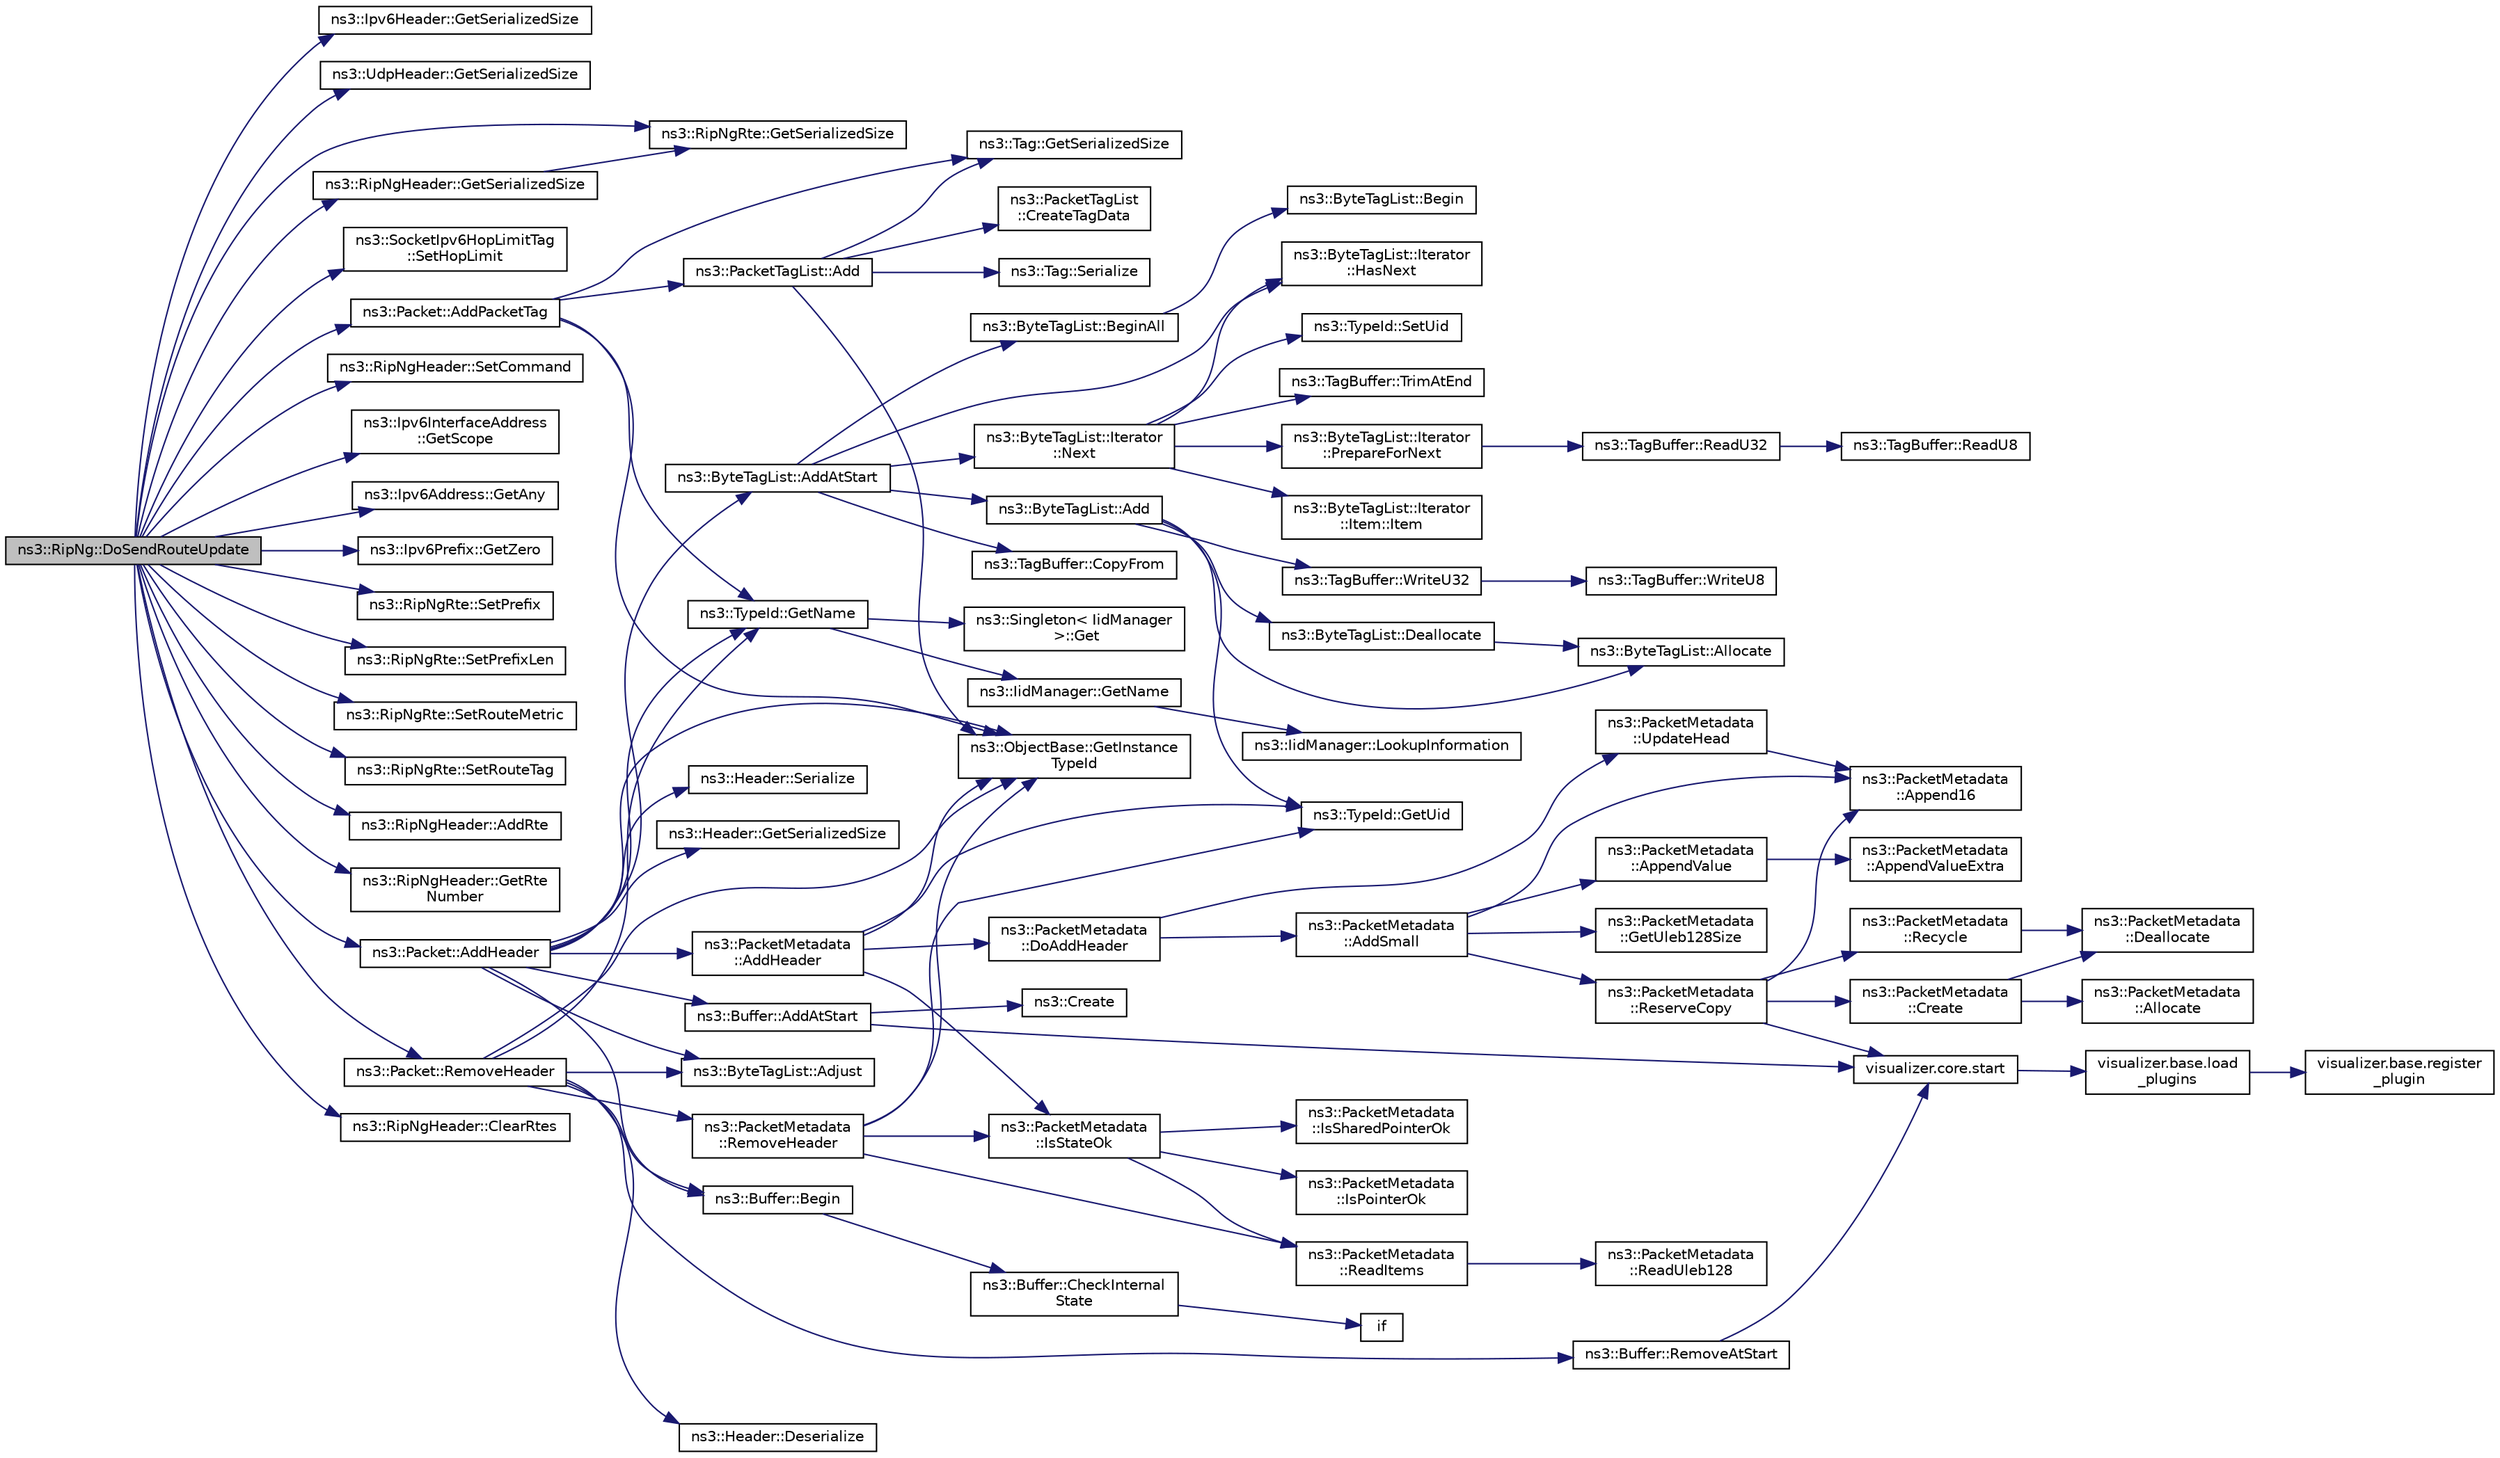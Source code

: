 digraph "ns3::RipNg::DoSendRouteUpdate"
{
  edge [fontname="Helvetica",fontsize="10",labelfontname="Helvetica",labelfontsize="10"];
  node [fontname="Helvetica",fontsize="10",shape=record];
  rankdir="LR";
  Node1 [label="ns3::RipNg::DoSendRouteUpdate",height=0.2,width=0.4,color="black", fillcolor="grey75", style="filled", fontcolor="black"];
  Node1 -> Node2 [color="midnightblue",fontsize="10",style="solid"];
  Node2 [label="ns3::Ipv6Header::GetSerializedSize",height=0.2,width=0.4,color="black", fillcolor="white", style="filled",URL="$d8/d5d/classns3_1_1Ipv6Header.html#a4a0464cd471e0a3923470255af25ddeb",tooltip="Get the serialized size of the packet. "];
  Node1 -> Node3 [color="midnightblue",fontsize="10",style="solid"];
  Node3 [label="ns3::UdpHeader::GetSerializedSize",height=0.2,width=0.4,color="black", fillcolor="white", style="filled",URL="$d3/dc4/classns3_1_1UdpHeader.html#a1546301b5c5d2f77045011f44b870cd3"];
  Node1 -> Node4 [color="midnightblue",fontsize="10",style="solid"];
  Node4 [label="ns3::RipNgHeader::GetSerializedSize",height=0.2,width=0.4,color="black", fillcolor="white", style="filled",URL="$d8/d03/classns3_1_1RipNgHeader.html#a2cfa886dd98ee0018de0391bde12d8a3",tooltip="Get the serialized size of the packet. "];
  Node4 -> Node5 [color="midnightblue",fontsize="10",style="solid"];
  Node5 [label="ns3::RipNgRte::GetSerializedSize",height=0.2,width=0.4,color="black", fillcolor="white", style="filled",URL="$d1/ded/classns3_1_1RipNgRte.html#a897036cc454ec611284d40332b732103",tooltip="Get the serialized size of the packet. "];
  Node1 -> Node5 [color="midnightblue",fontsize="10",style="solid"];
  Node1 -> Node6 [color="midnightblue",fontsize="10",style="solid"];
  Node6 [label="ns3::SocketIpv6HopLimitTag\l::SetHopLimit",height=0.2,width=0.4,color="black", fillcolor="white", style="filled",URL="$d4/d48/classns3_1_1SocketIpv6HopLimitTag.html#a788df60ac4c987e997e15ba8cb691b60",tooltip="Set the tag&#39;s Hop Limit. "];
  Node1 -> Node7 [color="midnightblue",fontsize="10",style="solid"];
  Node7 [label="ns3::Packet::AddPacketTag",height=0.2,width=0.4,color="black", fillcolor="white", style="filled",URL="$dd/d7a/classns3_1_1Packet.html#a7400b8655852f5271c5957250d0141af",tooltip="Add a packet tag. "];
  Node7 -> Node8 [color="midnightblue",fontsize="10",style="solid"];
  Node8 [label="ns3::ObjectBase::GetInstance\lTypeId",height=0.2,width=0.4,color="black", fillcolor="white", style="filled",URL="$d2/dac/classns3_1_1ObjectBase.html#abe5b43a6f5b99a92a4c3122db31f06fb"];
  Node7 -> Node9 [color="midnightblue",fontsize="10",style="solid"];
  Node9 [label="ns3::TypeId::GetName",height=0.2,width=0.4,color="black", fillcolor="white", style="filled",URL="$d6/d11/classns3_1_1TypeId.html#aa3c41c79ae428b3cb396a9c6bb3ef314"];
  Node9 -> Node10 [color="midnightblue",fontsize="10",style="solid"];
  Node10 [label="ns3::Singleton\< IidManager\l \>::Get",height=0.2,width=0.4,color="black", fillcolor="white", style="filled",URL="$d8/d77/classns3_1_1Singleton.html#a80a2cd3c25a27ea72add7a9f7a141ffa"];
  Node9 -> Node11 [color="midnightblue",fontsize="10",style="solid"];
  Node11 [label="ns3::IidManager::GetName",height=0.2,width=0.4,color="black", fillcolor="white", style="filled",URL="$d4/d1c/classns3_1_1IidManager.html#a5d68d0f0f44594dcdec239dbdb5bf53c"];
  Node11 -> Node12 [color="midnightblue",fontsize="10",style="solid"];
  Node12 [label="ns3::IidManager::LookupInformation",height=0.2,width=0.4,color="black", fillcolor="white", style="filled",URL="$d4/d1c/classns3_1_1IidManager.html#a6b1f4ba2815dba27a377e8a8db2384cf"];
  Node7 -> Node13 [color="midnightblue",fontsize="10",style="solid"];
  Node13 [label="ns3::Tag::GetSerializedSize",height=0.2,width=0.4,color="black", fillcolor="white", style="filled",URL="$d0/d79/classns3_1_1Tag.html#a01c8efdea943fd8cce2ef5d4d67eefa6"];
  Node7 -> Node14 [color="midnightblue",fontsize="10",style="solid"];
  Node14 [label="ns3::PacketTagList::Add",height=0.2,width=0.4,color="black", fillcolor="white", style="filled",URL="$dd/d19/classns3_1_1PacketTagList.html#a37f008b6f336f3ac6232d558b93e8a6e"];
  Node14 -> Node8 [color="midnightblue",fontsize="10",style="solid"];
  Node14 -> Node15 [color="midnightblue",fontsize="10",style="solid"];
  Node15 [label="ns3::PacketTagList\l::CreateTagData",height=0.2,width=0.4,color="black", fillcolor="white", style="filled",URL="$dd/d19/classns3_1_1PacketTagList.html#abfab9cfb3a21336e2f7962cc51fcff94"];
  Node14 -> Node13 [color="midnightblue",fontsize="10",style="solid"];
  Node14 -> Node16 [color="midnightblue",fontsize="10",style="solid"];
  Node16 [label="ns3::Tag::Serialize",height=0.2,width=0.4,color="black", fillcolor="white", style="filled",URL="$d0/d79/classns3_1_1Tag.html#ac9aa7c4f923da5d2c82de94690101dc3"];
  Node1 -> Node17 [color="midnightblue",fontsize="10",style="solid"];
  Node17 [label="ns3::RipNgHeader::SetCommand",height=0.2,width=0.4,color="black", fillcolor="white", style="filled",URL="$d8/d03/classns3_1_1RipNgHeader.html#a3960f8da70fe2d21b867770b8a47b2cc",tooltip="Set the command. "];
  Node1 -> Node18 [color="midnightblue",fontsize="10",style="solid"];
  Node18 [label="ns3::Ipv6InterfaceAddress\l::GetScope",height=0.2,width=0.4,color="black", fillcolor="white", style="filled",URL="$dc/d62/classns3_1_1Ipv6InterfaceAddress.html#a514900e73eaab49a5b3c9962fa4eefde",tooltip="Get address scope. "];
  Node1 -> Node19 [color="midnightblue",fontsize="10",style="solid"];
  Node19 [label="ns3::Ipv6Address::GetAny",height=0.2,width=0.4,color="black", fillcolor="white", style="filled",URL="$d5/de6/classns3_1_1Ipv6Address.html#a2783e8badfc98c8b0a8508bba6e1b91e",tooltip="Get the \"any\" (::) Ipv6Address. "];
  Node1 -> Node20 [color="midnightblue",fontsize="10",style="solid"];
  Node20 [label="ns3::Ipv6Prefix::GetZero",height=0.2,width=0.4,color="black", fillcolor="white", style="filled",URL="$dd/d0a/classns3_1_1Ipv6Prefix.html#ab32d2dbadcd8fa048ff296cb0a0e34ff",tooltip="Get the zero prefix ( /0). "];
  Node1 -> Node21 [color="midnightblue",fontsize="10",style="solid"];
  Node21 [label="ns3::RipNgRte::SetPrefix",height=0.2,width=0.4,color="black", fillcolor="white", style="filled",URL="$d1/ded/classns3_1_1RipNgRte.html#a405f3033dbdf82b9ac169d9894b01c5e",tooltip="Set the prefix. "];
  Node1 -> Node22 [color="midnightblue",fontsize="10",style="solid"];
  Node22 [label="ns3::RipNgRte::SetPrefixLen",height=0.2,width=0.4,color="black", fillcolor="white", style="filled",URL="$d1/ded/classns3_1_1RipNgRte.html#a65d28fd1e776d13560da86d7a01f59a5",tooltip="Set the prefix length. "];
  Node1 -> Node23 [color="midnightblue",fontsize="10",style="solid"];
  Node23 [label="ns3::RipNgRte::SetRouteMetric",height=0.2,width=0.4,color="black", fillcolor="white", style="filled",URL="$d1/ded/classns3_1_1RipNgRte.html#a7e3642309fa1f99ba7b99bf646e32dd8",tooltip="Set the route metric. "];
  Node1 -> Node24 [color="midnightblue",fontsize="10",style="solid"];
  Node24 [label="ns3::RipNgRte::SetRouteTag",height=0.2,width=0.4,color="black", fillcolor="white", style="filled",URL="$d1/ded/classns3_1_1RipNgRte.html#afb05e3f3cc1f2ce458f5c05474bff0b5",tooltip="Set the route tag. "];
  Node1 -> Node25 [color="midnightblue",fontsize="10",style="solid"];
  Node25 [label="ns3::RipNgHeader::AddRte",height=0.2,width=0.4,color="black", fillcolor="white", style="filled",URL="$d8/d03/classns3_1_1RipNgHeader.html#aff4addcf8979f24166e07c5c85547e3c",tooltip="Add a RTE to the message. "];
  Node1 -> Node26 [color="midnightblue",fontsize="10",style="solid"];
  Node26 [label="ns3::RipNgHeader::GetRte\lNumber",height=0.2,width=0.4,color="black", fillcolor="white", style="filled",URL="$d8/d03/classns3_1_1RipNgHeader.html#ae581ed086afcff1eb9d2ae9b9d581b3a",tooltip="Get the number of RTE included in the message. "];
  Node1 -> Node27 [color="midnightblue",fontsize="10",style="solid"];
  Node27 [label="ns3::Packet::AddHeader",height=0.2,width=0.4,color="black", fillcolor="white", style="filled",URL="$dd/d7a/classns3_1_1Packet.html#a465108c595a0bc592095cbcab1832ed8",tooltip="Add header to this packet. "];
  Node27 -> Node28 [color="midnightblue",fontsize="10",style="solid"];
  Node28 [label="ns3::Header::GetSerializedSize",height=0.2,width=0.4,color="black", fillcolor="white", style="filled",URL="$d6/dae/classns3_1_1Header.html#a6ef0497eabc1b1fb0ad42738eb73f934"];
  Node27 -> Node8 [color="midnightblue",fontsize="10",style="solid"];
  Node27 -> Node9 [color="midnightblue",fontsize="10",style="solid"];
  Node27 -> Node29 [color="midnightblue",fontsize="10",style="solid"];
  Node29 [label="ns3::Buffer::AddAtStart",height=0.2,width=0.4,color="black", fillcolor="white", style="filled",URL="$da/d85/classns3_1_1Buffer.html#a8abd8164c3671d3dadc98fc66fade7b1"];
  Node29 -> Node30 [color="midnightblue",fontsize="10",style="solid"];
  Node30 [label="visualizer.core.start",height=0.2,width=0.4,color="black", fillcolor="white", style="filled",URL="$df/d6c/namespacevisualizer_1_1core.html#a2a35e5d8a34af358b508dac8635754e0"];
  Node30 -> Node31 [color="midnightblue",fontsize="10",style="solid"];
  Node31 [label="visualizer.base.load\l_plugins",height=0.2,width=0.4,color="black", fillcolor="white", style="filled",URL="$d4/d39/namespacevisualizer_1_1base.html#ad171497a5ff1afe0a73bedaebf35448f"];
  Node31 -> Node32 [color="midnightblue",fontsize="10",style="solid"];
  Node32 [label="visualizer.base.register\l_plugin",height=0.2,width=0.4,color="black", fillcolor="white", style="filled",URL="$d4/d39/namespacevisualizer_1_1base.html#a6b0ffcff1e17ec4027496f50177e5b9e"];
  Node29 -> Node33 [color="midnightblue",fontsize="10",style="solid"];
  Node33 [label="ns3::Create",height=0.2,width=0.4,color="black", fillcolor="white", style="filled",URL="$d2/df2/group__ptr.html#ga0406dd2d929ceac05ce39d4579fa3e4b"];
  Node27 -> Node34 [color="midnightblue",fontsize="10",style="solid"];
  Node34 [label="ns3::ByteTagList::Adjust",height=0.2,width=0.4,color="black", fillcolor="white", style="filled",URL="$dd/d64/classns3_1_1ByteTagList.html#a1fec06d7e6daaf8039cf2a148e4090f2"];
  Node27 -> Node35 [color="midnightblue",fontsize="10",style="solid"];
  Node35 [label="ns3::ByteTagList::AddAtStart",height=0.2,width=0.4,color="black", fillcolor="white", style="filled",URL="$dd/d64/classns3_1_1ByteTagList.html#acb4563fbe4299c55af41ba7a166b71d5"];
  Node35 -> Node36 [color="midnightblue",fontsize="10",style="solid"];
  Node36 [label="ns3::ByteTagList::BeginAll",height=0.2,width=0.4,color="black", fillcolor="white", style="filled",URL="$dd/d64/classns3_1_1ByteTagList.html#ac4f33846ef6a84a64ede38b2de1564ba",tooltip="Returns an iterator pointing to the very first tag in this list. "];
  Node36 -> Node37 [color="midnightblue",fontsize="10",style="solid"];
  Node37 [label="ns3::ByteTagList::Begin",height=0.2,width=0.4,color="black", fillcolor="white", style="filled",URL="$dd/d64/classns3_1_1ByteTagList.html#acee7b77907ef44826712a630443493e7"];
  Node35 -> Node38 [color="midnightblue",fontsize="10",style="solid"];
  Node38 [label="ns3::ByteTagList::Iterator\l::HasNext",height=0.2,width=0.4,color="black", fillcolor="white", style="filled",URL="$de/dc7/classns3_1_1ByteTagList_1_1Iterator.html#aa1c5eb37f289d0eef8dfaf687498eaec",tooltip="Used to determine if the iterator is at the end of the byteTagList. "];
  Node35 -> Node39 [color="midnightblue",fontsize="10",style="solid"];
  Node39 [label="ns3::ByteTagList::Iterator\l::Next",height=0.2,width=0.4,color="black", fillcolor="white", style="filled",URL="$de/dc7/classns3_1_1ByteTagList_1_1Iterator.html#af521864d800baab1d9c5262f59ce4433",tooltip="Returns the next Item from the ByteTagList. "];
  Node39 -> Node38 [color="midnightblue",fontsize="10",style="solid"];
  Node39 -> Node40 [color="midnightblue",fontsize="10",style="solid"];
  Node40 [label="ns3::ByteTagList::Iterator\l::Item::Item",height=0.2,width=0.4,color="black", fillcolor="white", style="filled",URL="$d5/da6/structns3_1_1ByteTagList_1_1Iterator_1_1Item.html#acbefc31279faa7437e5ee3c88a16d925",tooltip="constructs an item with the given TagBuffer "];
  Node39 -> Node41 [color="midnightblue",fontsize="10",style="solid"];
  Node41 [label="ns3::TypeId::SetUid",height=0.2,width=0.4,color="black", fillcolor="white", style="filled",URL="$d6/d11/classns3_1_1TypeId.html#a85ebe2aebd1cbf13dea9d731e3081481"];
  Node39 -> Node42 [color="midnightblue",fontsize="10",style="solid"];
  Node42 [label="ns3::TagBuffer::TrimAtEnd",height=0.2,width=0.4,color="black", fillcolor="white", style="filled",URL="$d6/ded/classns3_1_1TagBuffer.html#a163314c17e95305cecd202eb0496affa",tooltip="Trim some space from the end. "];
  Node39 -> Node43 [color="midnightblue",fontsize="10",style="solid"];
  Node43 [label="ns3::ByteTagList::Iterator\l::PrepareForNext",height=0.2,width=0.4,color="black", fillcolor="white", style="filled",URL="$de/dc7/classns3_1_1ByteTagList_1_1Iterator.html#afeebeb2923b6d7d908b0868d9e4750e5",tooltip="Prepare the iterator for the next tag. "];
  Node43 -> Node44 [color="midnightblue",fontsize="10",style="solid"];
  Node44 [label="ns3::TagBuffer::ReadU32",height=0.2,width=0.4,color="black", fillcolor="white", style="filled",URL="$d6/ded/classns3_1_1TagBuffer.html#a6b1c1414efc7cf8ea6a3f682c3e27663"];
  Node44 -> Node45 [color="midnightblue",fontsize="10",style="solid"];
  Node45 [label="ns3::TagBuffer::ReadU8",height=0.2,width=0.4,color="black", fillcolor="white", style="filled",URL="$d6/ded/classns3_1_1TagBuffer.html#af424ec7219aed6d9d31d414bf89ae5bd"];
  Node35 -> Node46 [color="midnightblue",fontsize="10",style="solid"];
  Node46 [label="ns3::ByteTagList::Add",height=0.2,width=0.4,color="black", fillcolor="white", style="filled",URL="$dd/d64/classns3_1_1ByteTagList.html#ac970192e923afc561a304d17af4b8a52"];
  Node46 -> Node47 [color="midnightblue",fontsize="10",style="solid"];
  Node47 [label="ns3::ByteTagList::Allocate",height=0.2,width=0.4,color="black", fillcolor="white", style="filled",URL="$dd/d64/classns3_1_1ByteTagList.html#a6a23e438aeb894ea188a0ada84437073",tooltip="Allocate the memory for the ByteTagListData. "];
  Node46 -> Node48 [color="midnightblue",fontsize="10",style="solid"];
  Node48 [label="ns3::ByteTagList::Deallocate",height=0.2,width=0.4,color="black", fillcolor="white", style="filled",URL="$dd/d64/classns3_1_1ByteTagList.html#aebe6943177a3ce90f7fa16188e67f650",tooltip="Deallocates a ByteTagListData. "];
  Node48 -> Node47 [color="midnightblue",fontsize="10",style="solid"];
  Node46 -> Node49 [color="midnightblue",fontsize="10",style="solid"];
  Node49 [label="ns3::TagBuffer::WriteU32",height=0.2,width=0.4,color="black", fillcolor="white", style="filled",URL="$d6/ded/classns3_1_1TagBuffer.html#abbb5049f106100a61e38db498132121d"];
  Node49 -> Node50 [color="midnightblue",fontsize="10",style="solid"];
  Node50 [label="ns3::TagBuffer::WriteU8",height=0.2,width=0.4,color="black", fillcolor="white", style="filled",URL="$d6/ded/classns3_1_1TagBuffer.html#a75098eafbb40382166603f99d1149c0b"];
  Node46 -> Node51 [color="midnightblue",fontsize="10",style="solid"];
  Node51 [label="ns3::TypeId::GetUid",height=0.2,width=0.4,color="black", fillcolor="white", style="filled",URL="$d6/d11/classns3_1_1TypeId.html#acd3e41de6340d06299f4fd63e2ed8da0"];
  Node35 -> Node52 [color="midnightblue",fontsize="10",style="solid"];
  Node52 [label="ns3::TagBuffer::CopyFrom",height=0.2,width=0.4,color="black", fillcolor="white", style="filled",URL="$d6/ded/classns3_1_1TagBuffer.html#afe07a9e117449ff5b5d5857291671349",tooltip="Copy the nternal structure of another TagBuffer. "];
  Node27 -> Node53 [color="midnightblue",fontsize="10",style="solid"];
  Node53 [label="ns3::Header::Serialize",height=0.2,width=0.4,color="black", fillcolor="white", style="filled",URL="$d6/dae/classns3_1_1Header.html#afb61f1aac69ff8349a6bfe521fab5404"];
  Node27 -> Node54 [color="midnightblue",fontsize="10",style="solid"];
  Node54 [label="ns3::Buffer::Begin",height=0.2,width=0.4,color="black", fillcolor="white", style="filled",URL="$da/d85/classns3_1_1Buffer.html#a893d4bf50df13e730b6cd0fda91b967f"];
  Node54 -> Node55 [color="midnightblue",fontsize="10",style="solid"];
  Node55 [label="ns3::Buffer::CheckInternal\lState",height=0.2,width=0.4,color="black", fillcolor="white", style="filled",URL="$da/d85/classns3_1_1Buffer.html#a6202ce7f1ecc1fc7a14cc13017375d14",tooltip="Checks the internal buffer structures consistency. "];
  Node55 -> Node56 [color="midnightblue",fontsize="10",style="solid"];
  Node56 [label="if",height=0.2,width=0.4,color="black", fillcolor="white", style="filled",URL="$d8/d0e/loss__ITU1238_8m.html#a419d895abe1313c35fa353c93802647e"];
  Node27 -> Node57 [color="midnightblue",fontsize="10",style="solid"];
  Node57 [label="ns3::PacketMetadata\l::AddHeader",height=0.2,width=0.4,color="black", fillcolor="white", style="filled",URL="$d1/db1/classns3_1_1PacketMetadata.html#abdce736c4c5f647242f0808c0d2f9249",tooltip="Add an header. "];
  Node57 -> Node58 [color="midnightblue",fontsize="10",style="solid"];
  Node58 [label="ns3::PacketMetadata\l::IsStateOk",height=0.2,width=0.4,color="black", fillcolor="white", style="filled",URL="$d1/db1/classns3_1_1PacketMetadata.html#a208d3163e28704438cdd4d30318e489c",tooltip="Check if the metadata state is ok. "];
  Node58 -> Node59 [color="midnightblue",fontsize="10",style="solid"];
  Node59 [label="ns3::PacketMetadata\l::IsPointerOk",height=0.2,width=0.4,color="black", fillcolor="white", style="filled",URL="$d1/db1/classns3_1_1PacketMetadata.html#acf15fba7d020ebd77591619b5ad273c5",tooltip="Check if the position is valid. "];
  Node58 -> Node60 [color="midnightblue",fontsize="10",style="solid"];
  Node60 [label="ns3::PacketMetadata\l::ReadItems",height=0.2,width=0.4,color="black", fillcolor="white", style="filled",URL="$d1/db1/classns3_1_1PacketMetadata.html#a3719ad2c32313a9a1c74462322e8b517",tooltip="Read items. "];
  Node60 -> Node61 [color="midnightblue",fontsize="10",style="solid"];
  Node61 [label="ns3::PacketMetadata\l::ReadUleb128",height=0.2,width=0.4,color="black", fillcolor="white", style="filled",URL="$d1/db1/classns3_1_1PacketMetadata.html#a7ae75db766a843dbee8960ae8cbf23ee",tooltip="Read a ULEB128 (Unsigned Little Endian Base 128) coded number. "];
  Node58 -> Node62 [color="midnightblue",fontsize="10",style="solid"];
  Node62 [label="ns3::PacketMetadata\l::IsSharedPointerOk",height=0.2,width=0.4,color="black", fillcolor="white", style="filled",URL="$d1/db1/classns3_1_1PacketMetadata.html#ae62c5bb3dce611a0f8c5e9ba3ba8e26e",tooltip="Check if the position is valid. "];
  Node57 -> Node8 [color="midnightblue",fontsize="10",style="solid"];
  Node57 -> Node51 [color="midnightblue",fontsize="10",style="solid"];
  Node57 -> Node63 [color="midnightblue",fontsize="10",style="solid"];
  Node63 [label="ns3::PacketMetadata\l::DoAddHeader",height=0.2,width=0.4,color="black", fillcolor="white", style="filled",URL="$d1/db1/classns3_1_1PacketMetadata.html#ae5ad09674e28733405c49b2655c51a5a",tooltip="Add an header. "];
  Node63 -> Node64 [color="midnightblue",fontsize="10",style="solid"];
  Node64 [label="ns3::PacketMetadata\l::AddSmall",height=0.2,width=0.4,color="black", fillcolor="white", style="filled",URL="$d1/db1/classns3_1_1PacketMetadata.html#a9d74d684e6a7448a6790220c6c8e99f2",tooltip="Add a SmallItem. "];
  Node64 -> Node65 [color="midnightblue",fontsize="10",style="solid"];
  Node65 [label="ns3::PacketMetadata\l::GetUleb128Size",height=0.2,width=0.4,color="black", fillcolor="white", style="filled",URL="$d1/db1/classns3_1_1PacketMetadata.html#a4ea634655d1780a2b4dd9a3ac54c3501",tooltip="Get the ULEB128 (Unsigned Little Endian Base 128) size. "];
  Node64 -> Node66 [color="midnightblue",fontsize="10",style="solid"];
  Node66 [label="ns3::PacketMetadata\l::ReserveCopy",height=0.2,width=0.4,color="black", fillcolor="white", style="filled",URL="$d1/db1/classns3_1_1PacketMetadata.html#a18a4039a86f4c212742f6359849ddfd6",tooltip="Reserve space and make a metadata copy. "];
  Node66 -> Node67 [color="midnightblue",fontsize="10",style="solid"];
  Node67 [label="ns3::PacketMetadata\l::Create",height=0.2,width=0.4,color="black", fillcolor="white", style="filled",URL="$d1/db1/classns3_1_1PacketMetadata.html#a94be0cf01bdfdf5dda7ae0afc475dc2a",tooltip="Create a buffer data storage. "];
  Node67 -> Node68 [color="midnightblue",fontsize="10",style="solid"];
  Node68 [label="ns3::PacketMetadata\l::Deallocate",height=0.2,width=0.4,color="black", fillcolor="white", style="filled",URL="$d1/db1/classns3_1_1PacketMetadata.html#a5284ea0e3b7e0e272ca521cb976431b7",tooltip="Deallocate the buffer memory. "];
  Node67 -> Node69 [color="midnightblue",fontsize="10",style="solid"];
  Node69 [label="ns3::PacketMetadata\l::Allocate",height=0.2,width=0.4,color="black", fillcolor="white", style="filled",URL="$d1/db1/classns3_1_1PacketMetadata.html#a5cb8aff27ae7a4b60c0bc1a743e1cc8a",tooltip="Allocate a buffer data storage. "];
  Node66 -> Node70 [color="midnightblue",fontsize="10",style="solid"];
  Node70 [label="ns3::PacketMetadata\l::Recycle",height=0.2,width=0.4,color="black", fillcolor="white", style="filled",URL="$d1/db1/classns3_1_1PacketMetadata.html#ae4bff0e3145f955d12e75531b0be6b7f",tooltip="Recycle the buffer memory. "];
  Node70 -> Node68 [color="midnightblue",fontsize="10",style="solid"];
  Node66 -> Node30 [color="midnightblue",fontsize="10",style="solid"];
  Node66 -> Node71 [color="midnightblue",fontsize="10",style="solid"];
  Node71 [label="ns3::PacketMetadata\l::Append16",height=0.2,width=0.4,color="black", fillcolor="white", style="filled",URL="$d1/db1/classns3_1_1PacketMetadata.html#ab80adc9c544b0f087715acf15e255707",tooltip="Append a 16-bit value to the buffer. "];
  Node64 -> Node71 [color="midnightblue",fontsize="10",style="solid"];
  Node64 -> Node72 [color="midnightblue",fontsize="10",style="solid"];
  Node72 [label="ns3::PacketMetadata\l::AppendValue",height=0.2,width=0.4,color="black", fillcolor="white", style="filled",URL="$d1/db1/classns3_1_1PacketMetadata.html#a48151488856a00fc7325c3e761b19b97",tooltip="Append a value to the buffer. "];
  Node72 -> Node73 [color="midnightblue",fontsize="10",style="solid"];
  Node73 [label="ns3::PacketMetadata\l::AppendValueExtra",height=0.2,width=0.4,color="black", fillcolor="white", style="filled",URL="$d1/db1/classns3_1_1PacketMetadata.html#a1cac4e4c0f975898b39dc0a8cd7fd4d0",tooltip="Append a value to the buffer - extra. "];
  Node63 -> Node74 [color="midnightblue",fontsize="10",style="solid"];
  Node74 [label="ns3::PacketMetadata\l::UpdateHead",height=0.2,width=0.4,color="black", fillcolor="white", style="filled",URL="$d1/db1/classns3_1_1PacketMetadata.html#a3baa0c324423e6fd600b31858aa4ade9",tooltip="Update the head. "];
  Node74 -> Node71 [color="midnightblue",fontsize="10",style="solid"];
  Node1 -> Node75 [color="midnightblue",fontsize="10",style="solid"];
  Node75 [label="ns3::Packet::RemoveHeader",height=0.2,width=0.4,color="black", fillcolor="white", style="filled",URL="$dd/d7a/classns3_1_1Packet.html#a0961eccf975d75f902d40956c93ba63e",tooltip="Deserialize and remove the header from the internal buffer. "];
  Node75 -> Node76 [color="midnightblue",fontsize="10",style="solid"];
  Node76 [label="ns3::Header::Deserialize",height=0.2,width=0.4,color="black", fillcolor="white", style="filled",URL="$d6/dae/classns3_1_1Header.html#a78be9400bb66b2a8543606f395ef5396"];
  Node75 -> Node54 [color="midnightblue",fontsize="10",style="solid"];
  Node75 -> Node8 [color="midnightblue",fontsize="10",style="solid"];
  Node75 -> Node9 [color="midnightblue",fontsize="10",style="solid"];
  Node75 -> Node77 [color="midnightblue",fontsize="10",style="solid"];
  Node77 [label="ns3::Buffer::RemoveAtStart",height=0.2,width=0.4,color="black", fillcolor="white", style="filled",URL="$da/d85/classns3_1_1Buffer.html#adeecbb3e8f518aec6fee0437578ade4b"];
  Node77 -> Node30 [color="midnightblue",fontsize="10",style="solid"];
  Node75 -> Node34 [color="midnightblue",fontsize="10",style="solid"];
  Node75 -> Node78 [color="midnightblue",fontsize="10",style="solid"];
  Node78 [label="ns3::PacketMetadata\l::RemoveHeader",height=0.2,width=0.4,color="black", fillcolor="white", style="filled",URL="$d1/db1/classns3_1_1PacketMetadata.html#afa8a589ec783d4998516d7f39f21242d",tooltip="Remove an header. "];
  Node78 -> Node8 [color="midnightblue",fontsize="10",style="solid"];
  Node78 -> Node51 [color="midnightblue",fontsize="10",style="solid"];
  Node78 -> Node58 [color="midnightblue",fontsize="10",style="solid"];
  Node78 -> Node60 [color="midnightblue",fontsize="10",style="solid"];
  Node1 -> Node79 [color="midnightblue",fontsize="10",style="solid"];
  Node79 [label="ns3::RipNgHeader::ClearRtes",height=0.2,width=0.4,color="black", fillcolor="white", style="filled",URL="$d8/d03/classns3_1_1RipNgHeader.html#a422816bd3c69a5457eba0e683de835f4",tooltip="Clear all the RTEs from the header. "];
}
